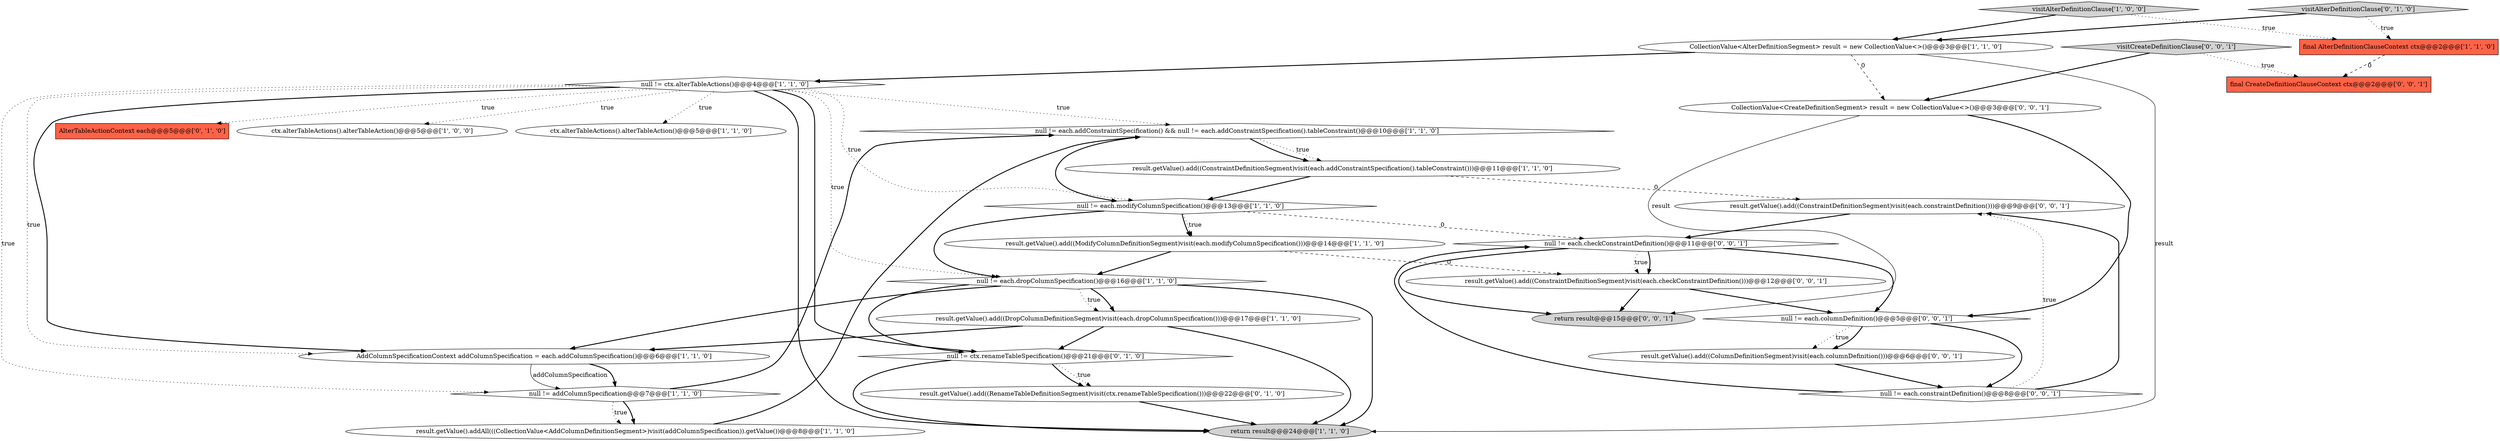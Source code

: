 digraph {
12 [style = filled, label = "null != each.addConstraintSpecification() && null != each.addConstraintSpecification().tableConstraint()@@@10@@@['1', '1', '0']", fillcolor = white, shape = diamond image = "AAA0AAABBB1BBB"];
13 [style = filled, label = "null != each.dropColumnSpecification()@@@16@@@['1', '1', '0']", fillcolor = white, shape = diamond image = "AAA0AAABBB1BBB"];
20 [style = filled, label = "return result@@@15@@@['0', '0', '1']", fillcolor = lightgray, shape = ellipse image = "AAA0AAABBB3BBB"];
11 [style = filled, label = "result.getValue().add((ConstraintDefinitionSegment)visit(each.addConstraintSpecification().tableConstraint()))@@@11@@@['1', '1', '0']", fillcolor = white, shape = ellipse image = "AAA0AAABBB1BBB"];
21 [style = filled, label = "CollectionValue<CreateDefinitionSegment> result = new CollectionValue<>()@@@3@@@['0', '0', '1']", fillcolor = white, shape = ellipse image = "AAA0AAABBB3BBB"];
2 [style = filled, label = "return result@@@24@@@['1', '1', '0']", fillcolor = lightgray, shape = ellipse image = "AAA0AAABBB1BBB"];
17 [style = filled, label = "null != ctx.renameTableSpecification()@@@21@@@['0', '1', '0']", fillcolor = white, shape = diamond image = "AAA1AAABBB2BBB"];
5 [style = filled, label = "null != ctx.alterTableActions()@@@4@@@['1', '1', '0']", fillcolor = white, shape = diamond image = "AAA0AAABBB1BBB"];
4 [style = filled, label = "visitAlterDefinitionClause['1', '0', '0']", fillcolor = lightgray, shape = diamond image = "AAA0AAABBB1BBB"];
1 [style = filled, label = "final AlterDefinitionClauseContext ctx@@@2@@@['1', '1', '0']", fillcolor = tomato, shape = box image = "AAA0AAABBB1BBB"];
24 [style = filled, label = "visitCreateDefinitionClause['0', '0', '1']", fillcolor = lightgray, shape = diamond image = "AAA0AAABBB3BBB"];
14 [style = filled, label = "result.getValue().add((DropColumnDefinitionSegment)visit(each.dropColumnSpecification()))@@@17@@@['1', '1', '0']", fillcolor = white, shape = ellipse image = "AAA0AAABBB1BBB"];
26 [style = filled, label = "result.getValue().add((ColumnDefinitionSegment)visit(each.columnDefinition()))@@@6@@@['0', '0', '1']", fillcolor = white, shape = ellipse image = "AAA0AAABBB3BBB"];
22 [style = filled, label = "final CreateDefinitionClauseContext ctx@@@2@@@['0', '0', '1']", fillcolor = tomato, shape = box image = "AAA0AAABBB3BBB"];
28 [style = filled, label = "null != each.columnDefinition()@@@5@@@['0', '0', '1']", fillcolor = white, shape = diamond image = "AAA0AAABBB3BBB"];
23 [style = filled, label = "null != each.constraintDefinition()@@@8@@@['0', '0', '1']", fillcolor = white, shape = diamond image = "AAA0AAABBB3BBB"];
19 [style = filled, label = "AlterTableActionContext each@@@5@@@['0', '1', '0']", fillcolor = tomato, shape = box image = "AAA0AAABBB2BBB"];
6 [style = filled, label = "ctx.alterTableActions().alterTableAction()@@@5@@@['1', '0', '0']", fillcolor = white, shape = ellipse image = "AAA0AAABBB1BBB"];
8 [style = filled, label = "result.getValue().add((ModifyColumnDefinitionSegment)visit(each.modifyColumnSpecification()))@@@14@@@['1', '1', '0']", fillcolor = white, shape = ellipse image = "AAA0AAABBB1BBB"];
29 [style = filled, label = "result.getValue().add((ConstraintDefinitionSegment)visit(each.constraintDefinition()))@@@9@@@['0', '0', '1']", fillcolor = white, shape = ellipse image = "AAA0AAABBB3BBB"];
0 [style = filled, label = "CollectionValue<AlterDefinitionSegment> result = new CollectionValue<>()@@@3@@@['1', '1', '0']", fillcolor = white, shape = ellipse image = "AAA0AAABBB1BBB"];
3 [style = filled, label = "AddColumnSpecificationContext addColumnSpecification = each.addColumnSpecification()@@@6@@@['1', '1', '0']", fillcolor = white, shape = ellipse image = "AAA0AAABBB1BBB"];
27 [style = filled, label = "null != each.checkConstraintDefinition()@@@11@@@['0', '0', '1']", fillcolor = white, shape = diamond image = "AAA0AAABBB3BBB"];
9 [style = filled, label = "ctx.alterTableActions().alterTableAction()@@@5@@@['1', '1', '0']", fillcolor = white, shape = ellipse image = "AAA0AAABBB1BBB"];
25 [style = filled, label = "result.getValue().add((ConstraintDefinitionSegment)visit(each.checkConstraintDefinition()))@@@12@@@['0', '0', '1']", fillcolor = white, shape = ellipse image = "AAA0AAABBB3BBB"];
18 [style = filled, label = "result.getValue().add((RenameTableDefinitionSegment)visit(ctx.renameTableSpecification()))@@@22@@@['0', '1', '0']", fillcolor = white, shape = ellipse image = "AAA1AAABBB2BBB"];
16 [style = filled, label = "visitAlterDefinitionClause['0', '1', '0']", fillcolor = lightgray, shape = diamond image = "AAA0AAABBB2BBB"];
7 [style = filled, label = "null != each.modifyColumnSpecification()@@@13@@@['1', '1', '0']", fillcolor = white, shape = diamond image = "AAA0AAABBB1BBB"];
15 [style = filled, label = "result.getValue().addAll(((CollectionValue<AddColumnDefinitionSegment>)visit(addColumnSpecification)).getValue())@@@8@@@['1', '1', '0']", fillcolor = white, shape = ellipse image = "AAA0AAABBB1BBB"];
10 [style = filled, label = "null != addColumnSpecification@@@7@@@['1', '1', '0']", fillcolor = white, shape = diamond image = "AAA0AAABBB1BBB"];
5->2 [style = bold, label=""];
24->21 [style = bold, label=""];
17->18 [style = dotted, label="true"];
12->7 [style = bold, label=""];
3->10 [style = bold, label=""];
14->17 [style = bold, label=""];
5->19 [style = dotted, label="true"];
29->27 [style = bold, label=""];
5->10 [style = dotted, label="true"];
7->8 [style = bold, label=""];
14->3 [style = bold, label=""];
27->25 [style = bold, label=""];
18->2 [style = bold, label=""];
28->26 [style = dotted, label="true"];
27->28 [style = bold, label=""];
0->21 [style = dashed, label="0"];
5->9 [style = dotted, label="true"];
13->17 [style = bold, label=""];
15->12 [style = bold, label=""];
25->20 [style = bold, label=""];
5->3 [style = dotted, label="true"];
12->11 [style = dotted, label="true"];
7->8 [style = dotted, label="true"];
28->26 [style = bold, label=""];
1->22 [style = dashed, label="0"];
8->25 [style = dashed, label="0"];
16->0 [style = bold, label=""];
5->13 [style = dotted, label="true"];
28->23 [style = bold, label=""];
5->7 [style = dotted, label="true"];
5->12 [style = dotted, label="true"];
4->1 [style = dotted, label="true"];
16->1 [style = dotted, label="true"];
27->20 [style = bold, label=""];
11->7 [style = bold, label=""];
10->12 [style = bold, label=""];
5->17 [style = bold, label=""];
7->13 [style = bold, label=""];
11->29 [style = dashed, label="0"];
5->6 [style = dotted, label="true"];
24->22 [style = dotted, label="true"];
25->28 [style = bold, label=""];
0->2 [style = solid, label="result"];
8->13 [style = bold, label=""];
21->20 [style = solid, label="result"];
13->3 [style = bold, label=""];
14->2 [style = bold, label=""];
26->23 [style = bold, label=""];
12->11 [style = bold, label=""];
10->15 [style = bold, label=""];
5->3 [style = bold, label=""];
27->25 [style = dotted, label="true"];
0->5 [style = bold, label=""];
10->15 [style = dotted, label="true"];
13->14 [style = bold, label=""];
13->2 [style = bold, label=""];
23->29 [style = dotted, label="true"];
23->29 [style = bold, label=""];
7->27 [style = dashed, label="0"];
13->14 [style = dotted, label="true"];
3->10 [style = solid, label="addColumnSpecification"];
21->28 [style = bold, label=""];
4->0 [style = bold, label=""];
17->2 [style = bold, label=""];
23->27 [style = bold, label=""];
17->18 [style = bold, label=""];
}
